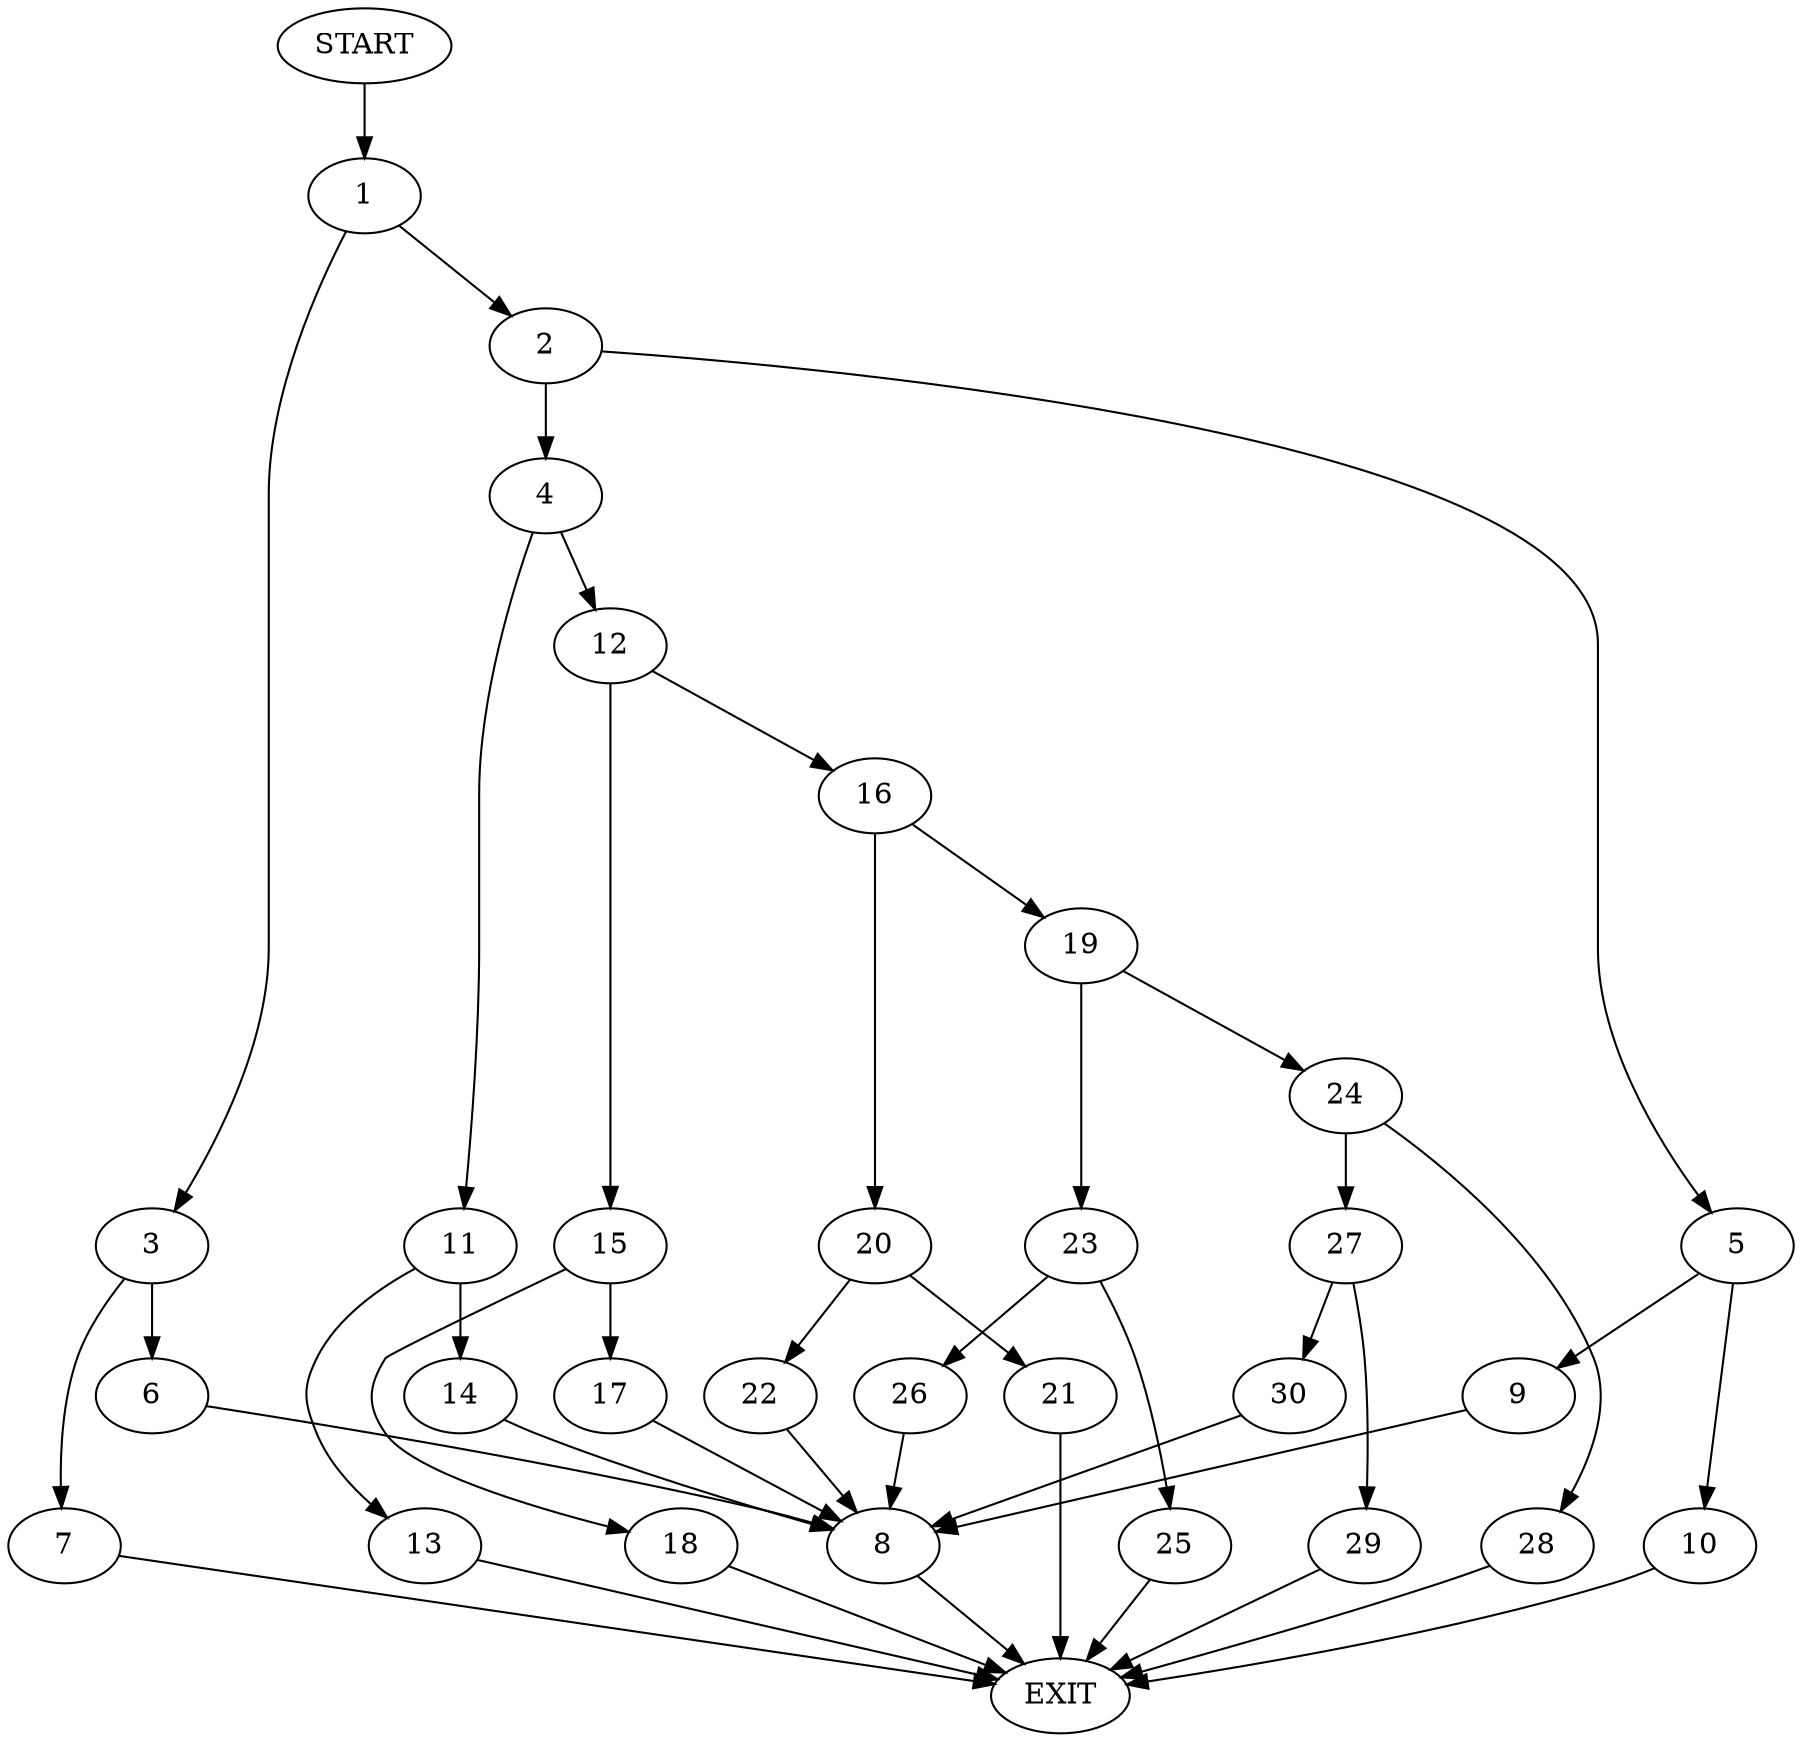digraph {
0 [label="START"]
31 [label="EXIT"]
0 -> 1
1 -> 2
1 -> 3
2 -> 4
2 -> 5
3 -> 6
3 -> 7
6 -> 8
7 -> 31
8 -> 31
5 -> 9
5 -> 10
4 -> 11
4 -> 12
9 -> 8
10 -> 31
11 -> 13
11 -> 14
12 -> 15
12 -> 16
13 -> 31
14 -> 8
15 -> 17
15 -> 18
16 -> 19
16 -> 20
18 -> 31
17 -> 8
20 -> 21
20 -> 22
19 -> 23
19 -> 24
21 -> 31
22 -> 8
23 -> 25
23 -> 26
24 -> 27
24 -> 28
25 -> 31
26 -> 8
27 -> 29
27 -> 30
28 -> 31
30 -> 8
29 -> 31
}
